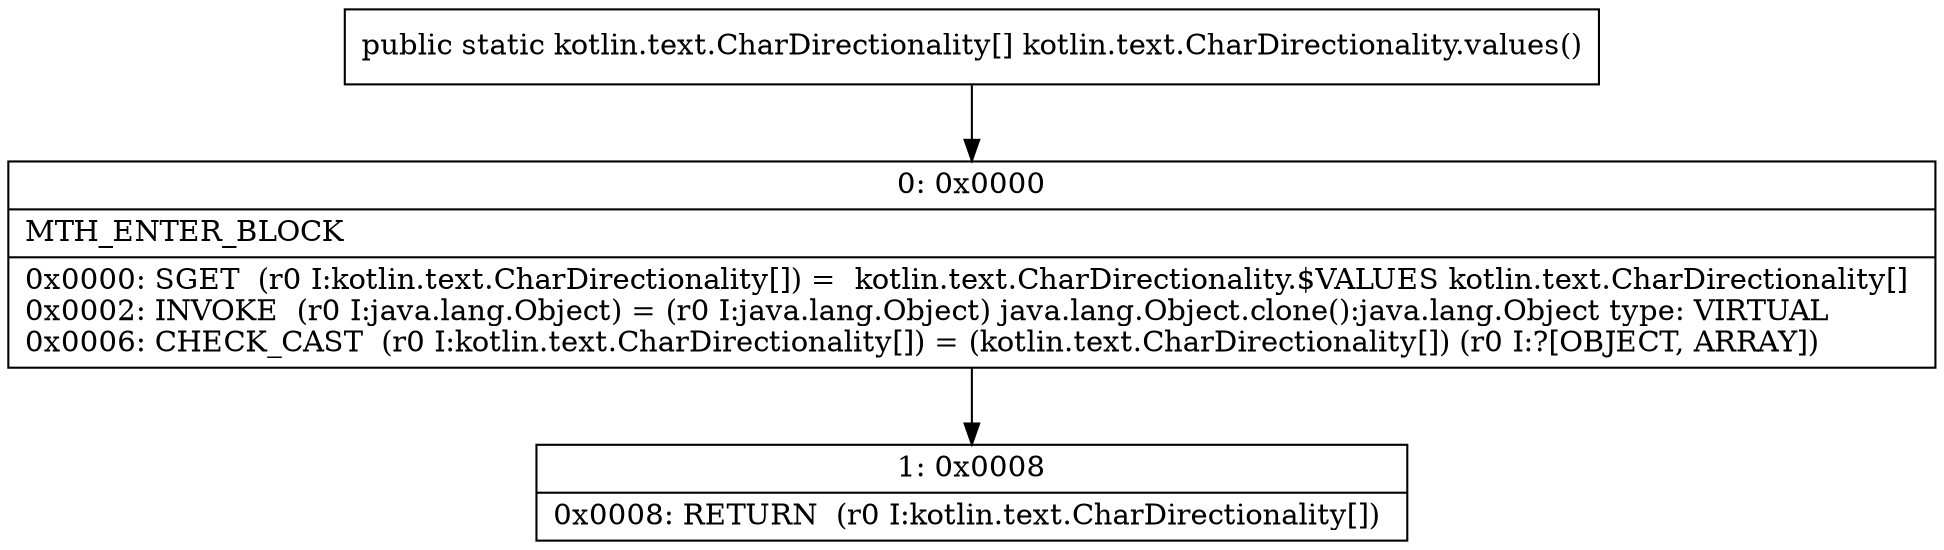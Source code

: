digraph "CFG forkotlin.text.CharDirectionality.values()[Lkotlin\/text\/CharDirectionality;" {
Node_0 [shape=record,label="{0\:\ 0x0000|MTH_ENTER_BLOCK\l|0x0000: SGET  (r0 I:kotlin.text.CharDirectionality[]) =  kotlin.text.CharDirectionality.$VALUES kotlin.text.CharDirectionality[] \l0x0002: INVOKE  (r0 I:java.lang.Object) = (r0 I:java.lang.Object) java.lang.Object.clone():java.lang.Object type: VIRTUAL \l0x0006: CHECK_CAST  (r0 I:kotlin.text.CharDirectionality[]) = (kotlin.text.CharDirectionality[]) (r0 I:?[OBJECT, ARRAY]) \l}"];
Node_1 [shape=record,label="{1\:\ 0x0008|0x0008: RETURN  (r0 I:kotlin.text.CharDirectionality[]) \l}"];
MethodNode[shape=record,label="{public static kotlin.text.CharDirectionality[] kotlin.text.CharDirectionality.values() }"];
MethodNode -> Node_0;
Node_0 -> Node_1;
}

